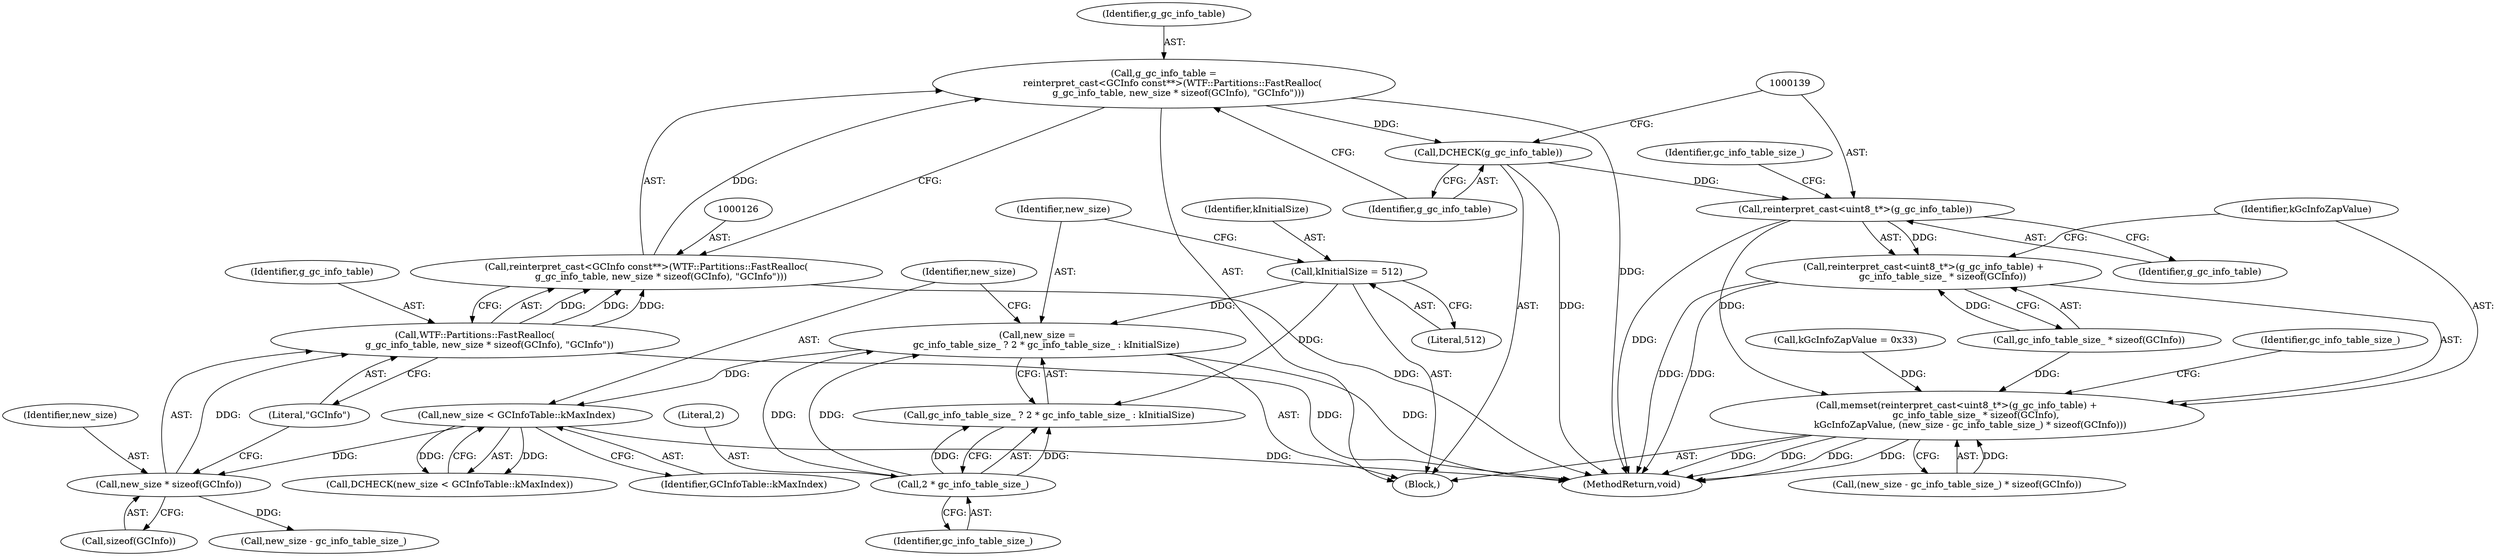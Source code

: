 digraph "1_Chrome_20b65d00ca3d8696430e22efad7485366f8c3a21_1@integer" {
"1000123" [label="(Call,g_gc_info_table =\n      reinterpret_cast<GCInfo const**>(WTF::Partitions::FastRealloc(\n          g_gc_info_table, new_size * sizeof(GCInfo), \"GCInfo\")))"];
"1000125" [label="(Call,reinterpret_cast<GCInfo const**>(WTF::Partitions::FastRealloc(\n          g_gc_info_table, new_size * sizeof(GCInfo), \"GCInfo\")))"];
"1000127" [label="(Call,WTF::Partitions::FastRealloc(\n          g_gc_info_table, new_size * sizeof(GCInfo), \"GCInfo\"))"];
"1000129" [label="(Call,new_size * sizeof(GCInfo))"];
"1000120" [label="(Call,new_size < GCInfoTable::kMaxIndex)"];
"1000111" [label="(Call,new_size =\n      gc_info_table_size_ ? 2 * gc_info_table_size_ : kInitialSize)"];
"1000115" [label="(Call,2 * gc_info_table_size_)"];
"1000107" [label="(Call,kInitialSize = 512)"];
"1000134" [label="(Call,DCHECK(g_gc_info_table))"];
"1000138" [label="(Call,reinterpret_cast<uint8_t*>(g_gc_info_table))"];
"1000136" [label="(Call,memset(reinterpret_cast<uint8_t*>(g_gc_info_table) +\n             gc_info_table_size_ * sizeof(GCInfo),\n         kGcInfoZapValue, (new_size - gc_info_table_size_) * sizeof(GCInfo)))"];
"1000137" [label="(Call,reinterpret_cast<uint8_t*>(g_gc_info_table) +\n             gc_info_table_size_ * sizeof(GCInfo))"];
"1000121" [label="(Identifier,new_size)"];
"1000138" [label="(Call,reinterpret_cast<uint8_t*>(g_gc_info_table))"];
"1000153" [label="(Identifier,gc_info_table_size_)"];
"1000124" [label="(Identifier,g_gc_info_table)"];
"1000147" [label="(Call,new_size - gc_info_table_size_)"];
"1000107" [label="(Call,kInitialSize = 512)"];
"1000113" [label="(Call,gc_info_table_size_ ? 2 * gc_info_table_size_ : kInitialSize)"];
"1000145" [label="(Identifier,kGcInfoZapValue)"];
"1000112" [label="(Identifier,new_size)"];
"1000130" [label="(Identifier,new_size)"];
"1000103" [label="(Call,kGcInfoZapValue = 0x33)"];
"1000146" [label="(Call,(new_size - gc_info_table_size_) * sizeof(GCInfo))"];
"1000115" [label="(Call,2 * gc_info_table_size_)"];
"1000140" [label="(Identifier,g_gc_info_table)"];
"1000122" [label="(Identifier,GCInfoTable::kMaxIndex)"];
"1000129" [label="(Call,new_size * sizeof(GCInfo))"];
"1000116" [label="(Literal,2)"];
"1000131" [label="(Call,sizeof(GCInfo))"];
"1000101" [label="(Block,)"];
"1000137" [label="(Call,reinterpret_cast<uint8_t*>(g_gc_info_table) +\n             gc_info_table_size_ * sizeof(GCInfo))"];
"1000135" [label="(Identifier,g_gc_info_table)"];
"1000111" [label="(Call,new_size =\n      gc_info_table_size_ ? 2 * gc_info_table_size_ : kInitialSize)"];
"1000133" [label="(Literal,\"GCInfo\")"];
"1000136" [label="(Call,memset(reinterpret_cast<uint8_t*>(g_gc_info_table) +\n             gc_info_table_size_ * sizeof(GCInfo),\n         kGcInfoZapValue, (new_size - gc_info_table_size_) * sizeof(GCInfo)))"];
"1000119" [label="(Call,DCHECK(new_size < GCInfoTable::kMaxIndex))"];
"1000120" [label="(Call,new_size < GCInfoTable::kMaxIndex)"];
"1000142" [label="(Identifier,gc_info_table_size_)"];
"1000117" [label="(Identifier,gc_info_table_size_)"];
"1000127" [label="(Call,WTF::Partitions::FastRealloc(\n          g_gc_info_table, new_size * sizeof(GCInfo), \"GCInfo\"))"];
"1000109" [label="(Literal,512)"];
"1000155" [label="(MethodReturn,void)"];
"1000108" [label="(Identifier,kInitialSize)"];
"1000123" [label="(Call,g_gc_info_table =\n      reinterpret_cast<GCInfo const**>(WTF::Partitions::FastRealloc(\n          g_gc_info_table, new_size * sizeof(GCInfo), \"GCInfo\")))"];
"1000141" [label="(Call,gc_info_table_size_ * sizeof(GCInfo))"];
"1000125" [label="(Call,reinterpret_cast<GCInfo const**>(WTF::Partitions::FastRealloc(\n          g_gc_info_table, new_size * sizeof(GCInfo), \"GCInfo\")))"];
"1000128" [label="(Identifier,g_gc_info_table)"];
"1000134" [label="(Call,DCHECK(g_gc_info_table))"];
"1000123" -> "1000101"  [label="AST: "];
"1000123" -> "1000125"  [label="CFG: "];
"1000124" -> "1000123"  [label="AST: "];
"1000125" -> "1000123"  [label="AST: "];
"1000135" -> "1000123"  [label="CFG: "];
"1000123" -> "1000155"  [label="DDG: "];
"1000125" -> "1000123"  [label="DDG: "];
"1000123" -> "1000134"  [label="DDG: "];
"1000125" -> "1000127"  [label="CFG: "];
"1000126" -> "1000125"  [label="AST: "];
"1000127" -> "1000125"  [label="AST: "];
"1000125" -> "1000155"  [label="DDG: "];
"1000127" -> "1000125"  [label="DDG: "];
"1000127" -> "1000125"  [label="DDG: "];
"1000127" -> "1000125"  [label="DDG: "];
"1000127" -> "1000133"  [label="CFG: "];
"1000128" -> "1000127"  [label="AST: "];
"1000129" -> "1000127"  [label="AST: "];
"1000133" -> "1000127"  [label="AST: "];
"1000127" -> "1000155"  [label="DDG: "];
"1000129" -> "1000127"  [label="DDG: "];
"1000129" -> "1000131"  [label="CFG: "];
"1000130" -> "1000129"  [label="AST: "];
"1000131" -> "1000129"  [label="AST: "];
"1000133" -> "1000129"  [label="CFG: "];
"1000120" -> "1000129"  [label="DDG: "];
"1000129" -> "1000147"  [label="DDG: "];
"1000120" -> "1000119"  [label="AST: "];
"1000120" -> "1000122"  [label="CFG: "];
"1000121" -> "1000120"  [label="AST: "];
"1000122" -> "1000120"  [label="AST: "];
"1000119" -> "1000120"  [label="CFG: "];
"1000120" -> "1000155"  [label="DDG: "];
"1000120" -> "1000119"  [label="DDG: "];
"1000120" -> "1000119"  [label="DDG: "];
"1000111" -> "1000120"  [label="DDG: "];
"1000111" -> "1000101"  [label="AST: "];
"1000111" -> "1000113"  [label="CFG: "];
"1000112" -> "1000111"  [label="AST: "];
"1000113" -> "1000111"  [label="AST: "];
"1000121" -> "1000111"  [label="CFG: "];
"1000111" -> "1000155"  [label="DDG: "];
"1000115" -> "1000111"  [label="DDG: "];
"1000115" -> "1000111"  [label="DDG: "];
"1000107" -> "1000111"  [label="DDG: "];
"1000115" -> "1000113"  [label="AST: "];
"1000115" -> "1000117"  [label="CFG: "];
"1000116" -> "1000115"  [label="AST: "];
"1000117" -> "1000115"  [label="AST: "];
"1000113" -> "1000115"  [label="CFG: "];
"1000115" -> "1000113"  [label="DDG: "];
"1000115" -> "1000113"  [label="DDG: "];
"1000107" -> "1000101"  [label="AST: "];
"1000107" -> "1000109"  [label="CFG: "];
"1000108" -> "1000107"  [label="AST: "];
"1000109" -> "1000107"  [label="AST: "];
"1000112" -> "1000107"  [label="CFG: "];
"1000107" -> "1000113"  [label="DDG: "];
"1000134" -> "1000101"  [label="AST: "];
"1000134" -> "1000135"  [label="CFG: "];
"1000135" -> "1000134"  [label="AST: "];
"1000139" -> "1000134"  [label="CFG: "];
"1000134" -> "1000155"  [label="DDG: "];
"1000134" -> "1000138"  [label="DDG: "];
"1000138" -> "1000137"  [label="AST: "];
"1000138" -> "1000140"  [label="CFG: "];
"1000139" -> "1000138"  [label="AST: "];
"1000140" -> "1000138"  [label="AST: "];
"1000142" -> "1000138"  [label="CFG: "];
"1000138" -> "1000155"  [label="DDG: "];
"1000138" -> "1000136"  [label="DDG: "];
"1000138" -> "1000137"  [label="DDG: "];
"1000136" -> "1000101"  [label="AST: "];
"1000136" -> "1000146"  [label="CFG: "];
"1000137" -> "1000136"  [label="AST: "];
"1000145" -> "1000136"  [label="AST: "];
"1000146" -> "1000136"  [label="AST: "];
"1000153" -> "1000136"  [label="CFG: "];
"1000136" -> "1000155"  [label="DDG: "];
"1000136" -> "1000155"  [label="DDG: "];
"1000136" -> "1000155"  [label="DDG: "];
"1000136" -> "1000155"  [label="DDG: "];
"1000141" -> "1000136"  [label="DDG: "];
"1000103" -> "1000136"  [label="DDG: "];
"1000146" -> "1000136"  [label="DDG: "];
"1000137" -> "1000141"  [label="CFG: "];
"1000141" -> "1000137"  [label="AST: "];
"1000145" -> "1000137"  [label="CFG: "];
"1000137" -> "1000155"  [label="DDG: "];
"1000137" -> "1000155"  [label="DDG: "];
"1000141" -> "1000137"  [label="DDG: "];
}
